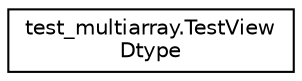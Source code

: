 digraph "Graphical Class Hierarchy"
{
 // LATEX_PDF_SIZE
  edge [fontname="Helvetica",fontsize="10",labelfontname="Helvetica",labelfontsize="10"];
  node [fontname="Helvetica",fontsize="10",shape=record];
  rankdir="LR";
  Node0 [label="test_multiarray.TestView\lDtype",height=0.2,width=0.4,color="black", fillcolor="white", style="filled",URL="$classtest__multiarray_1_1TestViewDtype.html",tooltip=" "];
}
